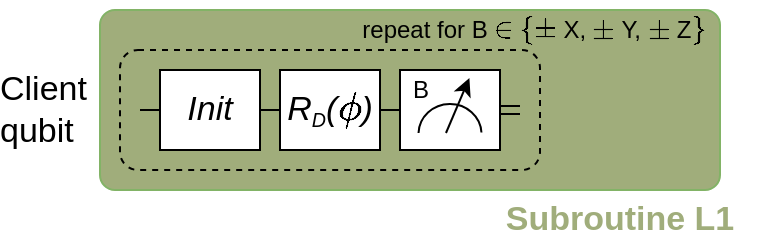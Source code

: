 <mxfile scale="2" border="0" version="24.6.4" type="embed">
    <diagram id="_OR2C8SeG40heUxfc_G6" name="Page-1">
        <mxGraphModel dx="775" dy="256" grid="1" gridSize="10" guides="1" tooltips="1" connect="1" arrows="1" fold="1" page="1" pageScale="1" pageWidth="850" pageHeight="1100" background="#ffffff" math="1" shadow="0">
            <root>
                <mxCell id="0"/>
                <mxCell id="1" parent="0"/>
                <mxCell id="44" value="" style="rounded=1;whiteSpace=wrap;html=1;strokeWidth=1;fontFamily=Helvetica;fontSize=17;align=left;verticalAlign=top;spacingRight=0;spacingLeft=12;spacingTop=5;spacing=0;absoluteArcSize=1;arcSize=15;fontStyle=2;shadow=0;strokeColor=#82b366;fillColor=#A0AD7B;" parent="1" vertex="1">
                    <mxGeometry x="90" y="40" width="310" height="90" as="geometry"/>
                </mxCell>
                <mxCell id="59" value="" style="rounded=1;whiteSpace=wrap;html=1;fillColor=none;dashed=1;" parent="1" vertex="1">
                    <mxGeometry x="100" y="60" width="210" height="60" as="geometry"/>
                </mxCell>
                <mxCell id="45" value="" style="endArrow=none;html=1;exitX=1;exitY=0.5;exitDx=0;exitDy=0;entryX=0;entryY=0.5;entryDx=0;entryDy=0;shadow=0;fontFamily=Helvetica;" parent="1" source="46" target="52" edge="1">
                    <mxGeometry width="50" height="50" relative="1" as="geometry">
                        <mxPoint x="222.5" y="90" as="sourcePoint"/>
                        <mxPoint x="237.5" y="90" as="targetPoint"/>
                    </mxGeometry>
                </mxCell>
                <mxCell id="46" value="&lt;i&gt;R&lt;span style=&quot;font-size: 11.806px;&quot;&gt;&lt;sub&gt;D&lt;/sub&gt;&lt;/span&gt;(\(\phi\))&lt;/i&gt;" style="rounded=0;whiteSpace=wrap;html=1;strokeWidth=1;fontFamily=Helvetica;fontSize=17;align=center;spacing=0;horizontal=1;shadow=0;" parent="1" vertex="1">
                    <mxGeometry x="180" y="70" width="50" height="40" as="geometry"/>
                </mxCell>
                <mxCell id="47" value="" style="endArrow=none;html=1;shadow=0;fontFamily=Helvetica;" parent="1" target="46" edge="1">
                    <mxGeometry width="50" height="50" relative="1" as="geometry">
                        <mxPoint x="110" y="90" as="sourcePoint"/>
                        <mxPoint x="357.5" y="90" as="targetPoint"/>
                    </mxGeometry>
                </mxCell>
                <mxCell id="49" value="" style="group;shadow=0;fontFamily=Helvetica;" parent="1" vertex="1" connectable="0">
                    <mxGeometry x="240" y="70" width="55" height="47" as="geometry"/>
                </mxCell>
                <mxCell id="50" value="" style="group;shadow=0;fontFamily=Helvetica;" parent="49" vertex="1" connectable="0">
                    <mxGeometry width="50" height="47" as="geometry"/>
                </mxCell>
                <mxCell id="51" value="" style="group;shadow=0;fontFamily=Helvetica;" parent="50" vertex="1" connectable="0">
                    <mxGeometry width="50" height="47" as="geometry"/>
                </mxCell>
                <mxCell id="52" value="" style="rounded=0;whiteSpace=wrap;html=1;strokeWidth=1;fontFamily=Helvetica;fontSize=17;align=center;spacing=0;horizontal=1;shadow=0;" parent="51" vertex="1">
                    <mxGeometry width="50" height="40" as="geometry"/>
                </mxCell>
                <mxCell id="53" value="" style="verticalLabelPosition=bottom;verticalAlign=top;html=1;shape=mxgraph.basic.arc;startAngle=0.755;endAngle=0.242;shadow=0;fontFamily=Helvetica;" parent="51" vertex="1">
                    <mxGeometry x="9.25" y="17" width="31.5" height="30" as="geometry"/>
                </mxCell>
                <mxCell id="54" value="" style="endArrow=classic;html=1;shadow=0;fontFamily=Helvetica;" parent="51" edge="1">
                    <mxGeometry width="50" height="50" relative="1" as="geometry">
                        <mxPoint x="23.0" y="31.5" as="sourcePoint"/>
                        <mxPoint x="34.7" y="4" as="targetPoint"/>
                    </mxGeometry>
                </mxCell>
                <mxCell id="58" value="B" style="text;html=1;align=center;verticalAlign=middle;whiteSpace=wrap;rounded=0;" parent="51" vertex="1">
                    <mxGeometry width="20.75" height="20" as="geometry"/>
                </mxCell>
                <mxCell id="48" value="Client qubit" style="text;html=1;strokeColor=none;fillColor=none;align=left;verticalAlign=middle;whiteSpace=wrap;rounded=0;fontFamily=Helvetica;fontSize=17;spacing=0;shadow=0;" parent="1" vertex="1">
                    <mxGeometry x="40" y="80" width="50" height="20" as="geometry"/>
                </mxCell>
                <mxCell id="55" value="" style="endArrow=none;html=1;exitX=1;exitY=0.5;exitDx=0;exitDy=0;shape=link;shadow=0;fontFamily=Helvetica;" parent="1" source="52" edge="1">
                    <mxGeometry width="50" height="50" relative="1" as="geometry">
                        <mxPoint x="397.5" y="90" as="sourcePoint"/>
                        <mxPoint x="300" y="90" as="targetPoint"/>
                    </mxGeometry>
                </mxCell>
                <mxCell id="56" value="&lt;i&gt;Init&lt;/i&gt;" style="rounded=0;whiteSpace=wrap;html=1;strokeWidth=1;fontFamily=Helvetica;fontSize=17;align=center;spacing=0;horizontal=1;shadow=0;" parent="1" vertex="1">
                    <mxGeometry x="120" y="70" width="50" height="40" as="geometry"/>
                </mxCell>
                <mxCell id="57" value="Subroutine L1" style="text;html=1;align=center;verticalAlign=middle;whiteSpace=wrap;rounded=0;fontColor=#A0AD7B;fontStyle=1;fontFamily=Helvetica;fontSize=17;shadow=0;" parent="1" vertex="1">
                    <mxGeometry x="280" y="130" width="140" height="30" as="geometry"/>
                </mxCell>
                <mxCell id="66" value="repeat for B \(\in\) \(\{\pm\) X, \(\pm\) Y, \(\pm\) Z\(\}\)" style="text;html=1;align=center;verticalAlign=middle;whiteSpace=wrap;rounded=0;" parent="1" vertex="1">
                    <mxGeometry x="214" y="45" width="186" height="10" as="geometry"/>
                </mxCell>
            </root>
        </mxGraphModel>
    </diagram>
</mxfile>